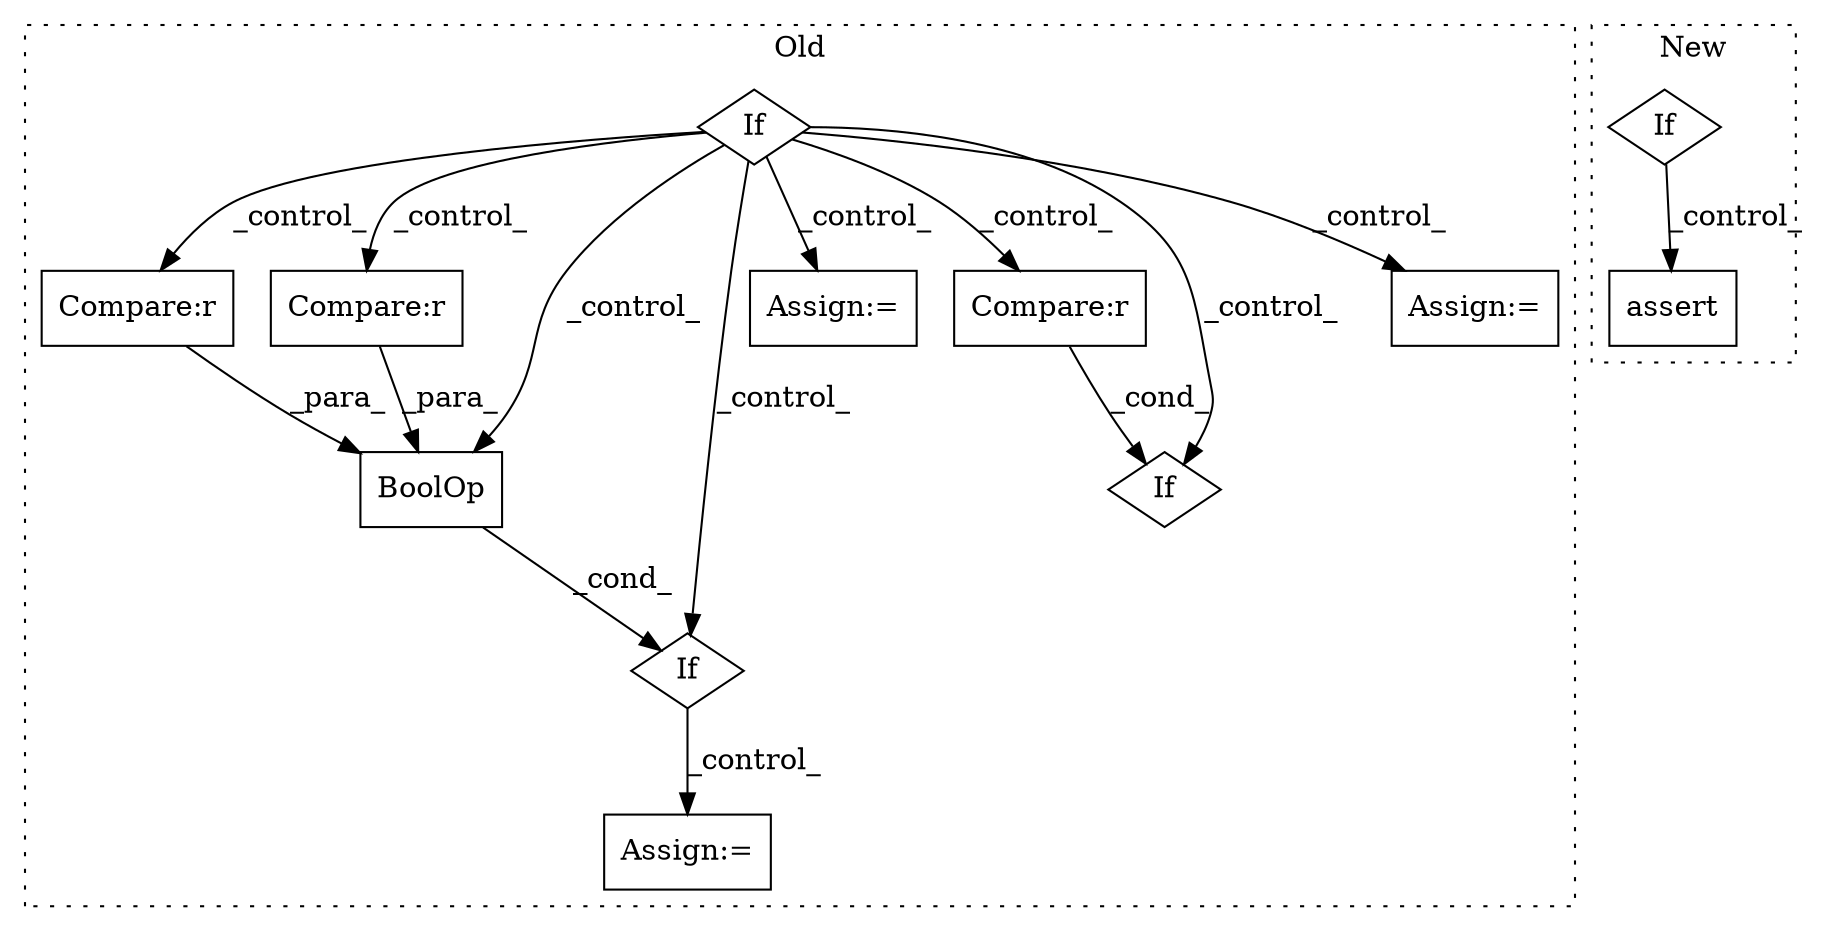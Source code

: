 digraph G {
subgraph cluster0 {
1 [label="BoolOp" a="72" s="16146" l="67" shape="box"];
3 [label="Compare:r" a="40" s="16147" l="27" shape="box"];
4 [label="If" a="96" s="16143" l="3" shape="diamond"];
5 [label="Assign:=" a="68" s="16248" l="3" shape="box"];
6 [label="Compare:r" a="40" s="16179" l="33" shape="box"];
7 [label="If" a="96" s="15277" l="3" shape="diamond"];
8 [label="Assign:=" a="68" s="15579" l="3" shape="box"];
10 [label="Compare:r" a="40" s="15749" l="19" shape="box"];
11 [label="If" a="96" s="15746" l="3" shape="diamond"];
12 [label="Assign:=" a="68" s="16125" l="4" shape="box"];
label = "Old";
style="dotted";
}
subgraph cluster1 {
2 [label="assert" a="65" s="10129" l="7" shape="box"];
9 [label="If" a="96" s="10088" l="3" shape="diamond"];
label = "New";
style="dotted";
}
1 -> 4 [label="_cond_"];
3 -> 1 [label="_para_"];
4 -> 5 [label="_control_"];
6 -> 1 [label="_para_"];
7 -> 6 [label="_control_"];
7 -> 11 [label="_control_"];
7 -> 1 [label="_control_"];
7 -> 8 [label="_control_"];
7 -> 3 [label="_control_"];
7 -> 4 [label="_control_"];
7 -> 12 [label="_control_"];
7 -> 10 [label="_control_"];
9 -> 2 [label="_control_"];
10 -> 11 [label="_cond_"];
}